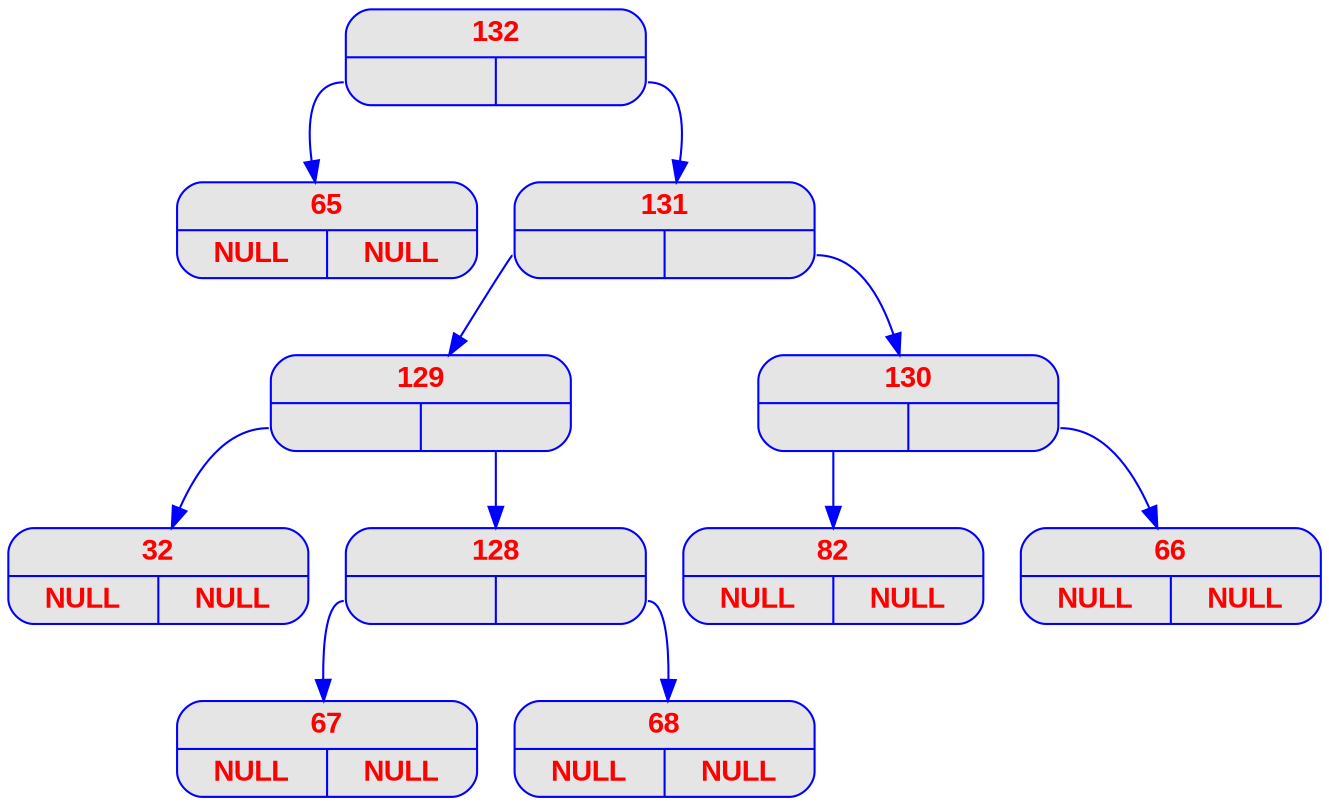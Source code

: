 digraph root {
	node [
		fontname  = "Arial bold" 
		fontsize  = "14"
		fontcolor = "red"
		style     = "rounded, filled"
		shape     = "record"
		fillcolor = "grey90"
		color     = "blue"
		width     = "2"
	]

	edge [
		color     = "blue"
	]

	132 [label = "{<c> 132 | { <g> | <d>}}"];
	132:g -> 65;
	65 [label = "{<c> 65 | { <g> | <d>}}"];
	65 [label = "{<c> 65 | { <g> NULL | <d> NULL}}"];
	132:d -> 131;
	131 [label = "{<c> 131 | { <g> | <d>}}"];
	131:g -> 129;
	129 [label = "{<c> 129 | { <g> | <d>}}"];
	129:g -> 32;
	32 [label = "{<c> 32 | { <g> | <d>}}"];
	32 [label = "{<c> 32 | { <g> NULL | <d> NULL}}"];
	129:d -> 128;
	128 [label = "{<c> 128 | { <g> | <d>}}"];
	128:g -> 67;
	67 [label = "{<c> 67 | { <g> | <d>}}"];
	67 [label = "{<c> 67 | { <g> NULL | <d> NULL}}"];
	128:d -> 68;
	68 [label = "{<c> 68 | { <g> | <d>}}"];
	68 [label = "{<c> 68 | { <g> NULL | <d> NULL}}"];
	131:d -> 130;
	130 [label = "{<c> 130 | { <g> | <d>}}"];
	130:g -> 82;
	82 [label = "{<c> 82 | { <g> | <d>}}"];
	82 [label = "{<c> 82 | { <g> NULL | <d> NULL}}"];
	130:d -> 66;
	66 [label = "{<c> 66 | { <g> | <d>}}"];
	66 [label = "{<c> 66 | { <g> NULL | <d> NULL}}"];
}
